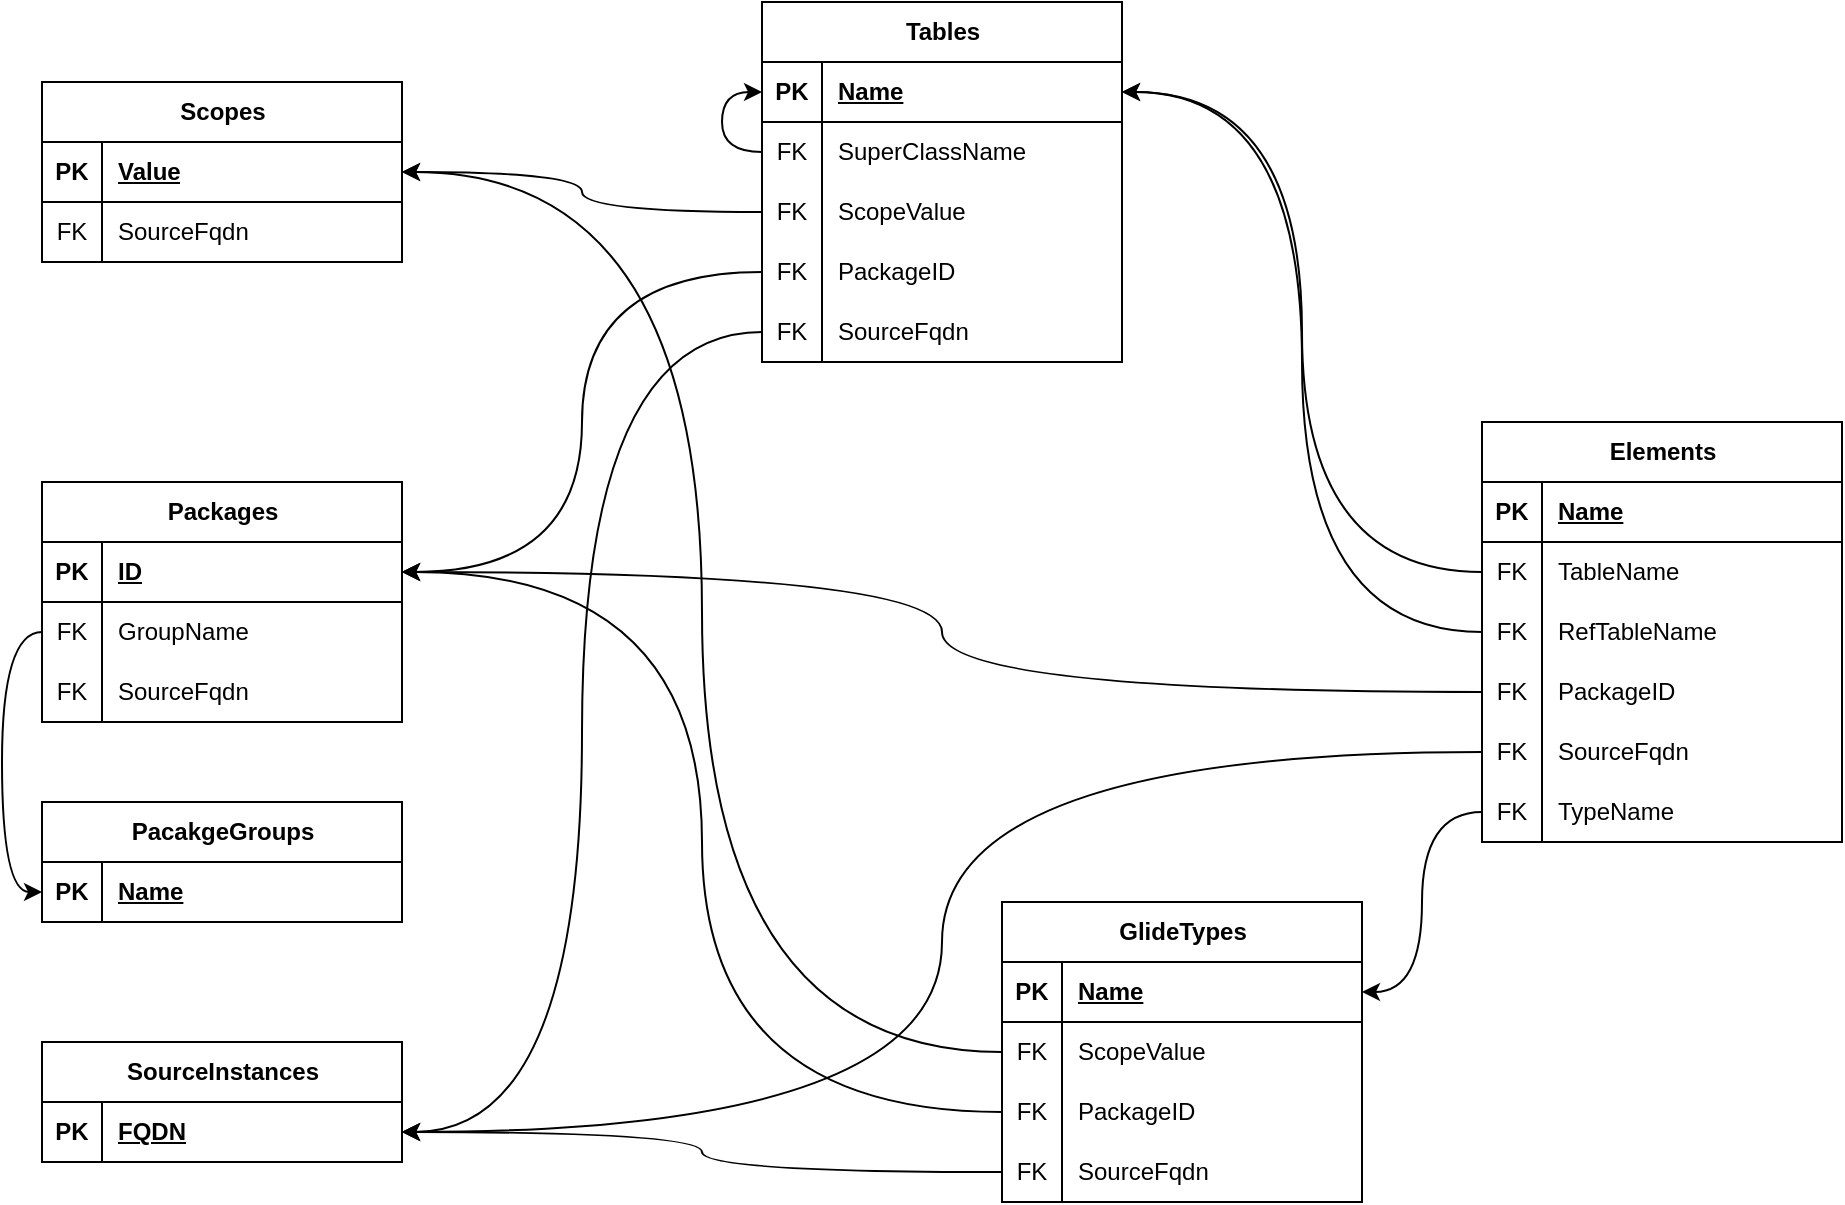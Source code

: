 <mxfile version="24.2.5" type="device">
  <diagram id="6DE7BRltvaKtpzgCd8H2" name="Page-1">
    <mxGraphModel dx="2074" dy="1106" grid="1" gridSize="10" guides="1" tooltips="1" connect="1" arrows="1" fold="1" page="1" pageScale="1" pageWidth="1920" pageHeight="1200" math="0" shadow="0">
      <root>
        <mxCell id="0" />
        <mxCell id="1" parent="0" />
        <mxCell id="8aQ6w49SQkvJ8aM58BwS-1" value="Elements" style="shape=table;startSize=30;container=1;collapsible=1;childLayout=tableLayout;fixedRows=1;rowLines=0;fontStyle=1;align=center;resizeLast=1;html=1;" parent="1" vertex="1">
          <mxGeometry x="760" y="210" width="180" height="210" as="geometry" />
        </mxCell>
        <mxCell id="8aQ6w49SQkvJ8aM58BwS-2" value="" style="shape=tableRow;horizontal=0;startSize=0;swimlaneHead=0;swimlaneBody=0;fillColor=none;collapsible=0;dropTarget=0;points=[[0,0.5],[1,0.5]];portConstraint=eastwest;top=0;left=0;right=0;bottom=1;" parent="8aQ6w49SQkvJ8aM58BwS-1" vertex="1">
          <mxGeometry y="30" width="180" height="30" as="geometry" />
        </mxCell>
        <mxCell id="8aQ6w49SQkvJ8aM58BwS-3" value="PK" style="shape=partialRectangle;connectable=0;fillColor=none;top=0;left=0;bottom=0;right=0;fontStyle=1;overflow=hidden;whiteSpace=wrap;html=1;" parent="8aQ6w49SQkvJ8aM58BwS-2" vertex="1">
          <mxGeometry width="30" height="30" as="geometry">
            <mxRectangle width="30" height="30" as="alternateBounds" />
          </mxGeometry>
        </mxCell>
        <mxCell id="8aQ6w49SQkvJ8aM58BwS-4" value="Name" style="shape=partialRectangle;connectable=0;fillColor=none;top=0;left=0;bottom=0;right=0;align=left;spacingLeft=6;fontStyle=5;overflow=hidden;whiteSpace=wrap;html=1;" parent="8aQ6w49SQkvJ8aM58BwS-2" vertex="1">
          <mxGeometry x="30" width="150" height="30" as="geometry">
            <mxRectangle width="150" height="30" as="alternateBounds" />
          </mxGeometry>
        </mxCell>
        <mxCell id="8aQ6w49SQkvJ8aM58BwS-5" value="" style="shape=tableRow;horizontal=0;startSize=0;swimlaneHead=0;swimlaneBody=0;fillColor=none;collapsible=0;dropTarget=0;points=[[0,0.5],[1,0.5]];portConstraint=eastwest;top=0;left=0;right=0;bottom=0;" parent="8aQ6w49SQkvJ8aM58BwS-1" vertex="1">
          <mxGeometry y="60" width="180" height="30" as="geometry" />
        </mxCell>
        <mxCell id="8aQ6w49SQkvJ8aM58BwS-6" value="FK" style="shape=partialRectangle;connectable=0;fillColor=none;top=0;left=0;bottom=0;right=0;editable=1;overflow=hidden;whiteSpace=wrap;html=1;" parent="8aQ6w49SQkvJ8aM58BwS-5" vertex="1">
          <mxGeometry width="30" height="30" as="geometry">
            <mxRectangle width="30" height="30" as="alternateBounds" />
          </mxGeometry>
        </mxCell>
        <mxCell id="8aQ6w49SQkvJ8aM58BwS-7" value="TableName" style="shape=partialRectangle;connectable=0;fillColor=none;top=0;left=0;bottom=0;right=0;align=left;spacingLeft=6;overflow=hidden;whiteSpace=wrap;html=1;" parent="8aQ6w49SQkvJ8aM58BwS-5" vertex="1">
          <mxGeometry x="30" width="150" height="30" as="geometry">
            <mxRectangle width="150" height="30" as="alternateBounds" />
          </mxGeometry>
        </mxCell>
        <mxCell id="8aQ6w49SQkvJ8aM58BwS-8" value="" style="shape=tableRow;horizontal=0;startSize=0;swimlaneHead=0;swimlaneBody=0;fillColor=none;collapsible=0;dropTarget=0;points=[[0,0.5],[1,0.5]];portConstraint=eastwest;top=0;left=0;right=0;bottom=0;" parent="8aQ6w49SQkvJ8aM58BwS-1" vertex="1">
          <mxGeometry y="90" width="180" height="30" as="geometry" />
        </mxCell>
        <mxCell id="8aQ6w49SQkvJ8aM58BwS-9" value="FK" style="shape=partialRectangle;connectable=0;fillColor=none;top=0;left=0;bottom=0;right=0;editable=1;overflow=hidden;whiteSpace=wrap;html=1;" parent="8aQ6w49SQkvJ8aM58BwS-8" vertex="1">
          <mxGeometry width="30" height="30" as="geometry">
            <mxRectangle width="30" height="30" as="alternateBounds" />
          </mxGeometry>
        </mxCell>
        <mxCell id="8aQ6w49SQkvJ8aM58BwS-10" value="RefTableName" style="shape=partialRectangle;connectable=0;fillColor=none;top=0;left=0;bottom=0;right=0;align=left;spacingLeft=6;overflow=hidden;whiteSpace=wrap;html=1;" parent="8aQ6w49SQkvJ8aM58BwS-8" vertex="1">
          <mxGeometry x="30" width="150" height="30" as="geometry">
            <mxRectangle width="150" height="30" as="alternateBounds" />
          </mxGeometry>
        </mxCell>
        <mxCell id="8aQ6w49SQkvJ8aM58BwS-11" value="" style="shape=tableRow;horizontal=0;startSize=0;swimlaneHead=0;swimlaneBody=0;fillColor=none;collapsible=0;dropTarget=0;points=[[0,0.5],[1,0.5]];portConstraint=eastwest;top=0;left=0;right=0;bottom=0;" parent="8aQ6w49SQkvJ8aM58BwS-1" vertex="1">
          <mxGeometry y="120" width="180" height="30" as="geometry" />
        </mxCell>
        <mxCell id="8aQ6w49SQkvJ8aM58BwS-12" value="FK" style="shape=partialRectangle;connectable=0;fillColor=none;top=0;left=0;bottom=0;right=0;editable=1;overflow=hidden;whiteSpace=wrap;html=1;" parent="8aQ6w49SQkvJ8aM58BwS-11" vertex="1">
          <mxGeometry width="30" height="30" as="geometry">
            <mxRectangle width="30" height="30" as="alternateBounds" />
          </mxGeometry>
        </mxCell>
        <mxCell id="8aQ6w49SQkvJ8aM58BwS-13" value="PackageID" style="shape=partialRectangle;connectable=0;fillColor=none;top=0;left=0;bottom=0;right=0;align=left;spacingLeft=6;overflow=hidden;whiteSpace=wrap;html=1;" parent="8aQ6w49SQkvJ8aM58BwS-11" vertex="1">
          <mxGeometry x="30" width="150" height="30" as="geometry">
            <mxRectangle width="150" height="30" as="alternateBounds" />
          </mxGeometry>
        </mxCell>
        <mxCell id="8aQ6w49SQkvJ8aM58BwS-92" value="" style="shape=tableRow;horizontal=0;startSize=0;swimlaneHead=0;swimlaneBody=0;fillColor=none;collapsible=0;dropTarget=0;points=[[0,0.5],[1,0.5]];portConstraint=eastwest;top=0;left=0;right=0;bottom=0;" parent="8aQ6w49SQkvJ8aM58BwS-1" vertex="1">
          <mxGeometry y="150" width="180" height="30" as="geometry" />
        </mxCell>
        <mxCell id="8aQ6w49SQkvJ8aM58BwS-93" value="FK" style="shape=partialRectangle;connectable=0;fillColor=none;top=0;left=0;bottom=0;right=0;editable=1;overflow=hidden;whiteSpace=wrap;html=1;" parent="8aQ6w49SQkvJ8aM58BwS-92" vertex="1">
          <mxGeometry width="30" height="30" as="geometry">
            <mxRectangle width="30" height="30" as="alternateBounds" />
          </mxGeometry>
        </mxCell>
        <mxCell id="8aQ6w49SQkvJ8aM58BwS-94" value="SourceFqdn" style="shape=partialRectangle;connectable=0;fillColor=none;top=0;left=0;bottom=0;right=0;align=left;spacingLeft=6;overflow=hidden;whiteSpace=wrap;html=1;" parent="8aQ6w49SQkvJ8aM58BwS-92" vertex="1">
          <mxGeometry x="30" width="150" height="30" as="geometry">
            <mxRectangle width="150" height="30" as="alternateBounds" />
          </mxGeometry>
        </mxCell>
        <mxCell id="8aQ6w49SQkvJ8aM58BwS-95" value="" style="shape=tableRow;horizontal=0;startSize=0;swimlaneHead=0;swimlaneBody=0;fillColor=none;collapsible=0;dropTarget=0;points=[[0,0.5],[1,0.5]];portConstraint=eastwest;top=0;left=0;right=0;bottom=0;" parent="8aQ6w49SQkvJ8aM58BwS-1" vertex="1">
          <mxGeometry y="180" width="180" height="30" as="geometry" />
        </mxCell>
        <mxCell id="8aQ6w49SQkvJ8aM58BwS-96" value="FK" style="shape=partialRectangle;connectable=0;fillColor=none;top=0;left=0;bottom=0;right=0;editable=1;overflow=hidden;whiteSpace=wrap;html=1;" parent="8aQ6w49SQkvJ8aM58BwS-95" vertex="1">
          <mxGeometry width="30" height="30" as="geometry">
            <mxRectangle width="30" height="30" as="alternateBounds" />
          </mxGeometry>
        </mxCell>
        <mxCell id="8aQ6w49SQkvJ8aM58BwS-97" value="TypeName" style="shape=partialRectangle;connectable=0;fillColor=none;top=0;left=0;bottom=0;right=0;align=left;spacingLeft=6;overflow=hidden;whiteSpace=wrap;html=1;" parent="8aQ6w49SQkvJ8aM58BwS-95" vertex="1">
          <mxGeometry x="30" width="150" height="30" as="geometry">
            <mxRectangle width="150" height="30" as="alternateBounds" />
          </mxGeometry>
        </mxCell>
        <mxCell id="8aQ6w49SQkvJ8aM58BwS-119" style="edgeStyle=orthogonalEdgeStyle;rounded=0;orthogonalLoop=1;jettySize=auto;html=1;curved=1;" parent="1" source="8aQ6w49SQkvJ8aM58BwS-83" target="8aQ6w49SQkvJ8aM58BwS-80" edge="1">
          <mxGeometry relative="1" as="geometry" />
        </mxCell>
        <mxCell id="8aQ6w49SQkvJ8aM58BwS-14" value="GlideTypes" style="shape=table;startSize=30;container=1;collapsible=1;childLayout=tableLayout;fixedRows=1;rowLines=0;fontStyle=1;align=center;resizeLast=1;html=1;" parent="1" vertex="1">
          <mxGeometry x="520" y="450" width="180" height="150" as="geometry" />
        </mxCell>
        <mxCell id="8aQ6w49SQkvJ8aM58BwS-15" value="" style="shape=tableRow;horizontal=0;startSize=0;swimlaneHead=0;swimlaneBody=0;fillColor=none;collapsible=0;dropTarget=0;points=[[0,0.5],[1,0.5]];portConstraint=eastwest;top=0;left=0;right=0;bottom=1;" parent="8aQ6w49SQkvJ8aM58BwS-14" vertex="1">
          <mxGeometry y="30" width="180" height="30" as="geometry" />
        </mxCell>
        <mxCell id="8aQ6w49SQkvJ8aM58BwS-16" value="PK" style="shape=partialRectangle;connectable=0;fillColor=none;top=0;left=0;bottom=0;right=0;fontStyle=1;overflow=hidden;whiteSpace=wrap;html=1;" parent="8aQ6w49SQkvJ8aM58BwS-15" vertex="1">
          <mxGeometry width="30" height="30" as="geometry">
            <mxRectangle width="30" height="30" as="alternateBounds" />
          </mxGeometry>
        </mxCell>
        <mxCell id="8aQ6w49SQkvJ8aM58BwS-17" value="Name" style="shape=partialRectangle;connectable=0;fillColor=none;top=0;left=0;bottom=0;right=0;align=left;spacingLeft=6;fontStyle=5;overflow=hidden;whiteSpace=wrap;html=1;" parent="8aQ6w49SQkvJ8aM58BwS-15" vertex="1">
          <mxGeometry x="30" width="150" height="30" as="geometry">
            <mxRectangle width="150" height="30" as="alternateBounds" />
          </mxGeometry>
        </mxCell>
        <mxCell id="8aQ6w49SQkvJ8aM58BwS-18" value="" style="shape=tableRow;horizontal=0;startSize=0;swimlaneHead=0;swimlaneBody=0;fillColor=none;collapsible=0;dropTarget=0;points=[[0,0.5],[1,0.5]];portConstraint=eastwest;top=0;left=0;right=0;bottom=0;" parent="8aQ6w49SQkvJ8aM58BwS-14" vertex="1">
          <mxGeometry y="60" width="180" height="30" as="geometry" />
        </mxCell>
        <mxCell id="8aQ6w49SQkvJ8aM58BwS-19" value="FK" style="shape=partialRectangle;connectable=0;fillColor=none;top=0;left=0;bottom=0;right=0;editable=1;overflow=hidden;whiteSpace=wrap;html=1;" parent="8aQ6w49SQkvJ8aM58BwS-18" vertex="1">
          <mxGeometry width="30" height="30" as="geometry">
            <mxRectangle width="30" height="30" as="alternateBounds" />
          </mxGeometry>
        </mxCell>
        <mxCell id="8aQ6w49SQkvJ8aM58BwS-20" value="ScopeValue" style="shape=partialRectangle;connectable=0;fillColor=none;top=0;left=0;bottom=0;right=0;align=left;spacingLeft=6;overflow=hidden;whiteSpace=wrap;html=1;" parent="8aQ6w49SQkvJ8aM58BwS-18" vertex="1">
          <mxGeometry x="30" width="150" height="30" as="geometry">
            <mxRectangle width="150" height="30" as="alternateBounds" />
          </mxGeometry>
        </mxCell>
        <mxCell id="8aQ6w49SQkvJ8aM58BwS-21" value="" style="shape=tableRow;horizontal=0;startSize=0;swimlaneHead=0;swimlaneBody=0;fillColor=none;collapsible=0;dropTarget=0;points=[[0,0.5],[1,0.5]];portConstraint=eastwest;top=0;left=0;right=0;bottom=0;" parent="8aQ6w49SQkvJ8aM58BwS-14" vertex="1">
          <mxGeometry y="90" width="180" height="30" as="geometry" />
        </mxCell>
        <mxCell id="8aQ6w49SQkvJ8aM58BwS-22" value="FK" style="shape=partialRectangle;connectable=0;fillColor=none;top=0;left=0;bottom=0;right=0;editable=1;overflow=hidden;whiteSpace=wrap;html=1;" parent="8aQ6w49SQkvJ8aM58BwS-21" vertex="1">
          <mxGeometry width="30" height="30" as="geometry">
            <mxRectangle width="30" height="30" as="alternateBounds" />
          </mxGeometry>
        </mxCell>
        <mxCell id="8aQ6w49SQkvJ8aM58BwS-23" value="PackageID" style="shape=partialRectangle;connectable=0;fillColor=none;top=0;left=0;bottom=0;right=0;align=left;spacingLeft=6;overflow=hidden;whiteSpace=wrap;html=1;" parent="8aQ6w49SQkvJ8aM58BwS-21" vertex="1">
          <mxGeometry x="30" width="150" height="30" as="geometry">
            <mxRectangle width="150" height="30" as="alternateBounds" />
          </mxGeometry>
        </mxCell>
        <mxCell id="8aQ6w49SQkvJ8aM58BwS-24" value="" style="shape=tableRow;horizontal=0;startSize=0;swimlaneHead=0;swimlaneBody=0;fillColor=none;collapsible=0;dropTarget=0;points=[[0,0.5],[1,0.5]];portConstraint=eastwest;top=0;left=0;right=0;bottom=0;" parent="8aQ6w49SQkvJ8aM58BwS-14" vertex="1">
          <mxGeometry y="120" width="180" height="30" as="geometry" />
        </mxCell>
        <mxCell id="8aQ6w49SQkvJ8aM58BwS-25" value="FK" style="shape=partialRectangle;connectable=0;fillColor=none;top=0;left=0;bottom=0;right=0;editable=1;overflow=hidden;whiteSpace=wrap;html=1;" parent="8aQ6w49SQkvJ8aM58BwS-24" vertex="1">
          <mxGeometry width="30" height="30" as="geometry">
            <mxRectangle width="30" height="30" as="alternateBounds" />
          </mxGeometry>
        </mxCell>
        <mxCell id="8aQ6w49SQkvJ8aM58BwS-26" value="SourceFqdn" style="shape=partialRectangle;connectable=0;fillColor=none;top=0;left=0;bottom=0;right=0;align=left;spacingLeft=6;overflow=hidden;whiteSpace=wrap;html=1;" parent="8aQ6w49SQkvJ8aM58BwS-24" vertex="1">
          <mxGeometry x="30" width="150" height="30" as="geometry">
            <mxRectangle width="150" height="30" as="alternateBounds" />
          </mxGeometry>
        </mxCell>
        <mxCell id="8aQ6w49SQkvJ8aM58BwS-27" value="PacakgeGroups" style="shape=table;startSize=30;container=1;collapsible=1;childLayout=tableLayout;fixedRows=1;rowLines=0;fontStyle=1;align=center;resizeLast=1;html=1;" parent="1" vertex="1">
          <mxGeometry x="40" y="400" width="180" height="60" as="geometry" />
        </mxCell>
        <mxCell id="8aQ6w49SQkvJ8aM58BwS-28" value="" style="shape=tableRow;horizontal=0;startSize=0;swimlaneHead=0;swimlaneBody=0;fillColor=none;collapsible=0;dropTarget=0;points=[[0,0.5],[1,0.5]];portConstraint=eastwest;top=0;left=0;right=0;bottom=1;" parent="8aQ6w49SQkvJ8aM58BwS-27" vertex="1">
          <mxGeometry y="30" width="180" height="30" as="geometry" />
        </mxCell>
        <mxCell id="8aQ6w49SQkvJ8aM58BwS-29" value="PK" style="shape=partialRectangle;connectable=0;fillColor=none;top=0;left=0;bottom=0;right=0;fontStyle=1;overflow=hidden;whiteSpace=wrap;html=1;" parent="8aQ6w49SQkvJ8aM58BwS-28" vertex="1">
          <mxGeometry width="30" height="30" as="geometry">
            <mxRectangle width="30" height="30" as="alternateBounds" />
          </mxGeometry>
        </mxCell>
        <mxCell id="8aQ6w49SQkvJ8aM58BwS-30" value="Name" style="shape=partialRectangle;connectable=0;fillColor=none;top=0;left=0;bottom=0;right=0;align=left;spacingLeft=6;fontStyle=5;overflow=hidden;whiteSpace=wrap;html=1;" parent="8aQ6w49SQkvJ8aM58BwS-28" vertex="1">
          <mxGeometry x="30" width="150" height="30" as="geometry">
            <mxRectangle width="150" height="30" as="alternateBounds" />
          </mxGeometry>
        </mxCell>
        <mxCell id="8aQ6w49SQkvJ8aM58BwS-40" value="Packages" style="shape=table;startSize=30;container=1;collapsible=1;childLayout=tableLayout;fixedRows=1;rowLines=0;fontStyle=1;align=center;resizeLast=1;html=1;" parent="1" vertex="1">
          <mxGeometry x="40" y="240" width="180" height="120" as="geometry" />
        </mxCell>
        <mxCell id="8aQ6w49SQkvJ8aM58BwS-41" value="" style="shape=tableRow;horizontal=0;startSize=0;swimlaneHead=0;swimlaneBody=0;fillColor=none;collapsible=0;dropTarget=0;points=[[0,0.5],[1,0.5]];portConstraint=eastwest;top=0;left=0;right=0;bottom=1;" parent="8aQ6w49SQkvJ8aM58BwS-40" vertex="1">
          <mxGeometry y="30" width="180" height="30" as="geometry" />
        </mxCell>
        <mxCell id="8aQ6w49SQkvJ8aM58BwS-42" value="PK" style="shape=partialRectangle;connectable=0;fillColor=none;top=0;left=0;bottom=0;right=0;fontStyle=1;overflow=hidden;whiteSpace=wrap;html=1;" parent="8aQ6w49SQkvJ8aM58BwS-41" vertex="1">
          <mxGeometry width="30" height="30" as="geometry">
            <mxRectangle width="30" height="30" as="alternateBounds" />
          </mxGeometry>
        </mxCell>
        <mxCell id="8aQ6w49SQkvJ8aM58BwS-43" value="ID" style="shape=partialRectangle;connectable=0;fillColor=none;top=0;left=0;bottom=0;right=0;align=left;spacingLeft=6;fontStyle=5;overflow=hidden;whiteSpace=wrap;html=1;" parent="8aQ6w49SQkvJ8aM58BwS-41" vertex="1">
          <mxGeometry x="30" width="150" height="30" as="geometry">
            <mxRectangle width="150" height="30" as="alternateBounds" />
          </mxGeometry>
        </mxCell>
        <mxCell id="8aQ6w49SQkvJ8aM58BwS-44" value="" style="shape=tableRow;horizontal=0;startSize=0;swimlaneHead=0;swimlaneBody=0;fillColor=none;collapsible=0;dropTarget=0;points=[[0,0.5],[1,0.5]];portConstraint=eastwest;top=0;left=0;right=0;bottom=0;" parent="8aQ6w49SQkvJ8aM58BwS-40" vertex="1">
          <mxGeometry y="60" width="180" height="30" as="geometry" />
        </mxCell>
        <mxCell id="8aQ6w49SQkvJ8aM58BwS-45" value="FK" style="shape=partialRectangle;connectable=0;fillColor=none;top=0;left=0;bottom=0;right=0;editable=1;overflow=hidden;whiteSpace=wrap;html=1;" parent="8aQ6w49SQkvJ8aM58BwS-44" vertex="1">
          <mxGeometry width="30" height="30" as="geometry">
            <mxRectangle width="30" height="30" as="alternateBounds" />
          </mxGeometry>
        </mxCell>
        <mxCell id="8aQ6w49SQkvJ8aM58BwS-46" value="GroupName" style="shape=partialRectangle;connectable=0;fillColor=none;top=0;left=0;bottom=0;right=0;align=left;spacingLeft=6;overflow=hidden;whiteSpace=wrap;html=1;" parent="8aQ6w49SQkvJ8aM58BwS-44" vertex="1">
          <mxGeometry x="30" width="150" height="30" as="geometry">
            <mxRectangle width="150" height="30" as="alternateBounds" />
          </mxGeometry>
        </mxCell>
        <mxCell id="8aQ6w49SQkvJ8aM58BwS-47" value="" style="shape=tableRow;horizontal=0;startSize=0;swimlaneHead=0;swimlaneBody=0;fillColor=none;collapsible=0;dropTarget=0;points=[[0,0.5],[1,0.5]];portConstraint=eastwest;top=0;left=0;right=0;bottom=0;" parent="8aQ6w49SQkvJ8aM58BwS-40" vertex="1">
          <mxGeometry y="90" width="180" height="30" as="geometry" />
        </mxCell>
        <mxCell id="8aQ6w49SQkvJ8aM58BwS-48" value="FK" style="shape=partialRectangle;connectable=0;fillColor=none;top=0;left=0;bottom=0;right=0;editable=1;overflow=hidden;whiteSpace=wrap;html=1;" parent="8aQ6w49SQkvJ8aM58BwS-47" vertex="1">
          <mxGeometry width="30" height="30" as="geometry">
            <mxRectangle width="30" height="30" as="alternateBounds" />
          </mxGeometry>
        </mxCell>
        <mxCell id="8aQ6w49SQkvJ8aM58BwS-49" value="SourceFqdn" style="shape=partialRectangle;connectable=0;fillColor=none;top=0;left=0;bottom=0;right=0;align=left;spacingLeft=6;overflow=hidden;whiteSpace=wrap;html=1;" parent="8aQ6w49SQkvJ8aM58BwS-47" vertex="1">
          <mxGeometry x="30" width="150" height="30" as="geometry">
            <mxRectangle width="150" height="30" as="alternateBounds" />
          </mxGeometry>
        </mxCell>
        <mxCell id="8aQ6w49SQkvJ8aM58BwS-53" value="Scopes" style="shape=table;startSize=30;container=1;collapsible=1;childLayout=tableLayout;fixedRows=1;rowLines=0;fontStyle=1;align=center;resizeLast=1;html=1;" parent="1" vertex="1">
          <mxGeometry x="40" y="40" width="180" height="90" as="geometry" />
        </mxCell>
        <mxCell id="8aQ6w49SQkvJ8aM58BwS-54" value="" style="shape=tableRow;horizontal=0;startSize=0;swimlaneHead=0;swimlaneBody=0;fillColor=none;collapsible=0;dropTarget=0;points=[[0,0.5],[1,0.5]];portConstraint=eastwest;top=0;left=0;right=0;bottom=1;" parent="8aQ6w49SQkvJ8aM58BwS-53" vertex="1">
          <mxGeometry y="30" width="180" height="30" as="geometry" />
        </mxCell>
        <mxCell id="8aQ6w49SQkvJ8aM58BwS-55" value="PK" style="shape=partialRectangle;connectable=0;fillColor=none;top=0;left=0;bottom=0;right=0;fontStyle=1;overflow=hidden;whiteSpace=wrap;html=1;" parent="8aQ6w49SQkvJ8aM58BwS-54" vertex="1">
          <mxGeometry width="30" height="30" as="geometry">
            <mxRectangle width="30" height="30" as="alternateBounds" />
          </mxGeometry>
        </mxCell>
        <mxCell id="8aQ6w49SQkvJ8aM58BwS-56" value="Value" style="shape=partialRectangle;connectable=0;fillColor=none;top=0;left=0;bottom=0;right=0;align=left;spacingLeft=6;fontStyle=5;overflow=hidden;whiteSpace=wrap;html=1;" parent="8aQ6w49SQkvJ8aM58BwS-54" vertex="1">
          <mxGeometry x="30" width="150" height="30" as="geometry">
            <mxRectangle width="150" height="30" as="alternateBounds" />
          </mxGeometry>
        </mxCell>
        <mxCell id="8aQ6w49SQkvJ8aM58BwS-57" value="" style="shape=tableRow;horizontal=0;startSize=0;swimlaneHead=0;swimlaneBody=0;fillColor=none;collapsible=0;dropTarget=0;points=[[0,0.5],[1,0.5]];portConstraint=eastwest;top=0;left=0;right=0;bottom=0;" parent="8aQ6w49SQkvJ8aM58BwS-53" vertex="1">
          <mxGeometry y="60" width="180" height="30" as="geometry" />
        </mxCell>
        <mxCell id="8aQ6w49SQkvJ8aM58BwS-58" value="FK" style="shape=partialRectangle;connectable=0;fillColor=none;top=0;left=0;bottom=0;right=0;editable=1;overflow=hidden;whiteSpace=wrap;html=1;" parent="8aQ6w49SQkvJ8aM58BwS-57" vertex="1">
          <mxGeometry width="30" height="30" as="geometry">
            <mxRectangle width="30" height="30" as="alternateBounds" />
          </mxGeometry>
        </mxCell>
        <mxCell id="8aQ6w49SQkvJ8aM58BwS-59" value="SourceFqdn" style="shape=partialRectangle;connectable=0;fillColor=none;top=0;left=0;bottom=0;right=0;align=left;spacingLeft=6;overflow=hidden;whiteSpace=wrap;html=1;" parent="8aQ6w49SQkvJ8aM58BwS-57" vertex="1">
          <mxGeometry x="30" width="150" height="30" as="geometry">
            <mxRectangle width="150" height="30" as="alternateBounds" />
          </mxGeometry>
        </mxCell>
        <mxCell id="8aQ6w49SQkvJ8aM58BwS-66" value="SourceInstances" style="shape=table;startSize=30;container=1;collapsible=1;childLayout=tableLayout;fixedRows=1;rowLines=0;fontStyle=1;align=center;resizeLast=1;html=1;" parent="1" vertex="1">
          <mxGeometry x="40" y="520" width="180" height="60" as="geometry" />
        </mxCell>
        <mxCell id="8aQ6w49SQkvJ8aM58BwS-67" value="" style="shape=tableRow;horizontal=0;startSize=0;swimlaneHead=0;swimlaneBody=0;fillColor=none;collapsible=0;dropTarget=0;points=[[0,0.5],[1,0.5]];portConstraint=eastwest;top=0;left=0;right=0;bottom=1;" parent="8aQ6w49SQkvJ8aM58BwS-66" vertex="1">
          <mxGeometry y="30" width="180" height="30" as="geometry" />
        </mxCell>
        <mxCell id="8aQ6w49SQkvJ8aM58BwS-68" value="PK" style="shape=partialRectangle;connectable=0;fillColor=none;top=0;left=0;bottom=0;right=0;fontStyle=1;overflow=hidden;whiteSpace=wrap;html=1;" parent="8aQ6w49SQkvJ8aM58BwS-67" vertex="1">
          <mxGeometry width="30" height="30" as="geometry">
            <mxRectangle width="30" height="30" as="alternateBounds" />
          </mxGeometry>
        </mxCell>
        <mxCell id="8aQ6w49SQkvJ8aM58BwS-69" value="FQDN" style="shape=partialRectangle;connectable=0;fillColor=none;top=0;left=0;bottom=0;right=0;align=left;spacingLeft=6;fontStyle=5;overflow=hidden;whiteSpace=wrap;html=1;" parent="8aQ6w49SQkvJ8aM58BwS-67" vertex="1">
          <mxGeometry x="30" width="150" height="30" as="geometry">
            <mxRectangle width="150" height="30" as="alternateBounds" />
          </mxGeometry>
        </mxCell>
        <mxCell id="8aQ6w49SQkvJ8aM58BwS-79" value="Tables" style="shape=table;startSize=30;container=1;collapsible=1;childLayout=tableLayout;fixedRows=1;rowLines=0;fontStyle=1;align=center;resizeLast=1;html=1;" parent="1" vertex="1">
          <mxGeometry x="400" width="180" height="180" as="geometry" />
        </mxCell>
        <mxCell id="8aQ6w49SQkvJ8aM58BwS-80" value="" style="shape=tableRow;horizontal=0;startSize=0;swimlaneHead=0;swimlaneBody=0;fillColor=none;collapsible=0;dropTarget=0;points=[[0,0.5],[1,0.5]];portConstraint=eastwest;top=0;left=0;right=0;bottom=1;" parent="8aQ6w49SQkvJ8aM58BwS-79" vertex="1">
          <mxGeometry y="30" width="180" height="30" as="geometry" />
        </mxCell>
        <mxCell id="8aQ6w49SQkvJ8aM58BwS-81" value="PK" style="shape=partialRectangle;connectable=0;fillColor=none;top=0;left=0;bottom=0;right=0;fontStyle=1;overflow=hidden;whiteSpace=wrap;html=1;" parent="8aQ6w49SQkvJ8aM58BwS-80" vertex="1">
          <mxGeometry width="30" height="30" as="geometry">
            <mxRectangle width="30" height="30" as="alternateBounds" />
          </mxGeometry>
        </mxCell>
        <mxCell id="8aQ6w49SQkvJ8aM58BwS-82" value="Name" style="shape=partialRectangle;connectable=0;fillColor=none;top=0;left=0;bottom=0;right=0;align=left;spacingLeft=6;fontStyle=5;overflow=hidden;whiteSpace=wrap;html=1;" parent="8aQ6w49SQkvJ8aM58BwS-80" vertex="1">
          <mxGeometry x="30" width="150" height="30" as="geometry">
            <mxRectangle width="150" height="30" as="alternateBounds" />
          </mxGeometry>
        </mxCell>
        <mxCell id="8aQ6w49SQkvJ8aM58BwS-83" value="" style="shape=tableRow;horizontal=0;startSize=0;swimlaneHead=0;swimlaneBody=0;fillColor=none;collapsible=0;dropTarget=0;points=[[0,0.5],[1,0.5]];portConstraint=eastwest;top=0;left=0;right=0;bottom=0;" parent="8aQ6w49SQkvJ8aM58BwS-79" vertex="1">
          <mxGeometry y="60" width="180" height="30" as="geometry" />
        </mxCell>
        <mxCell id="8aQ6w49SQkvJ8aM58BwS-84" value="FK" style="shape=partialRectangle;connectable=0;fillColor=none;top=0;left=0;bottom=0;right=0;editable=1;overflow=hidden;whiteSpace=wrap;html=1;" parent="8aQ6w49SQkvJ8aM58BwS-83" vertex="1">
          <mxGeometry width="30" height="30" as="geometry">
            <mxRectangle width="30" height="30" as="alternateBounds" />
          </mxGeometry>
        </mxCell>
        <mxCell id="8aQ6w49SQkvJ8aM58BwS-85" value="SuperClassName" style="shape=partialRectangle;connectable=0;fillColor=none;top=0;left=0;bottom=0;right=0;align=left;spacingLeft=6;overflow=hidden;whiteSpace=wrap;html=1;" parent="8aQ6w49SQkvJ8aM58BwS-83" vertex="1">
          <mxGeometry x="30" width="150" height="30" as="geometry">
            <mxRectangle width="150" height="30" as="alternateBounds" />
          </mxGeometry>
        </mxCell>
        <mxCell id="8aQ6w49SQkvJ8aM58BwS-86" value="" style="shape=tableRow;horizontal=0;startSize=0;swimlaneHead=0;swimlaneBody=0;fillColor=none;collapsible=0;dropTarget=0;points=[[0,0.5],[1,0.5]];portConstraint=eastwest;top=0;left=0;right=0;bottom=0;" parent="8aQ6w49SQkvJ8aM58BwS-79" vertex="1">
          <mxGeometry y="90" width="180" height="30" as="geometry" />
        </mxCell>
        <mxCell id="8aQ6w49SQkvJ8aM58BwS-87" value="FK" style="shape=partialRectangle;connectable=0;fillColor=none;top=0;left=0;bottom=0;right=0;editable=1;overflow=hidden;whiteSpace=wrap;html=1;" parent="8aQ6w49SQkvJ8aM58BwS-86" vertex="1">
          <mxGeometry width="30" height="30" as="geometry">
            <mxRectangle width="30" height="30" as="alternateBounds" />
          </mxGeometry>
        </mxCell>
        <mxCell id="8aQ6w49SQkvJ8aM58BwS-88" value="ScopeValue" style="shape=partialRectangle;connectable=0;fillColor=none;top=0;left=0;bottom=0;right=0;align=left;spacingLeft=6;overflow=hidden;whiteSpace=wrap;html=1;" parent="8aQ6w49SQkvJ8aM58BwS-86" vertex="1">
          <mxGeometry x="30" width="150" height="30" as="geometry">
            <mxRectangle width="150" height="30" as="alternateBounds" />
          </mxGeometry>
        </mxCell>
        <mxCell id="8aQ6w49SQkvJ8aM58BwS-89" value="" style="shape=tableRow;horizontal=0;startSize=0;swimlaneHead=0;swimlaneBody=0;fillColor=none;collapsible=0;dropTarget=0;points=[[0,0.5],[1,0.5]];portConstraint=eastwest;top=0;left=0;right=0;bottom=0;" parent="8aQ6w49SQkvJ8aM58BwS-79" vertex="1">
          <mxGeometry y="120" width="180" height="30" as="geometry" />
        </mxCell>
        <mxCell id="8aQ6w49SQkvJ8aM58BwS-90" value="FK" style="shape=partialRectangle;connectable=0;fillColor=none;top=0;left=0;bottom=0;right=0;editable=1;overflow=hidden;whiteSpace=wrap;html=1;" parent="8aQ6w49SQkvJ8aM58BwS-89" vertex="1">
          <mxGeometry width="30" height="30" as="geometry">
            <mxRectangle width="30" height="30" as="alternateBounds" />
          </mxGeometry>
        </mxCell>
        <mxCell id="8aQ6w49SQkvJ8aM58BwS-91" value="PackageID" style="shape=partialRectangle;connectable=0;fillColor=none;top=0;left=0;bottom=0;right=0;align=left;spacingLeft=6;overflow=hidden;whiteSpace=wrap;html=1;" parent="8aQ6w49SQkvJ8aM58BwS-89" vertex="1">
          <mxGeometry x="30" width="150" height="30" as="geometry">
            <mxRectangle width="150" height="30" as="alternateBounds" />
          </mxGeometry>
        </mxCell>
        <mxCell id="8aQ6w49SQkvJ8aM58BwS-98" value="" style="shape=tableRow;horizontal=0;startSize=0;swimlaneHead=0;swimlaneBody=0;fillColor=none;collapsible=0;dropTarget=0;points=[[0,0.5],[1,0.5]];portConstraint=eastwest;top=0;left=0;right=0;bottom=0;" parent="8aQ6w49SQkvJ8aM58BwS-79" vertex="1">
          <mxGeometry y="150" width="180" height="30" as="geometry" />
        </mxCell>
        <mxCell id="8aQ6w49SQkvJ8aM58BwS-99" value="FK" style="shape=partialRectangle;connectable=0;fillColor=none;top=0;left=0;bottom=0;right=0;editable=1;overflow=hidden;whiteSpace=wrap;html=1;" parent="8aQ6w49SQkvJ8aM58BwS-98" vertex="1">
          <mxGeometry width="30" height="30" as="geometry">
            <mxRectangle width="30" height="30" as="alternateBounds" />
          </mxGeometry>
        </mxCell>
        <mxCell id="8aQ6w49SQkvJ8aM58BwS-100" value="SourceFqdn" style="shape=partialRectangle;connectable=0;fillColor=none;top=0;left=0;bottom=0;right=0;align=left;spacingLeft=6;overflow=hidden;whiteSpace=wrap;html=1;" parent="8aQ6w49SQkvJ8aM58BwS-98" vertex="1">
          <mxGeometry x="30" width="150" height="30" as="geometry">
            <mxRectangle width="150" height="30" as="alternateBounds" />
          </mxGeometry>
        </mxCell>
        <mxCell id="8aQ6w49SQkvJ8aM58BwS-109" style="edgeStyle=orthogonalEdgeStyle;rounded=0;orthogonalLoop=1;jettySize=auto;html=1;curved=1;" parent="1" source="8aQ6w49SQkvJ8aM58BwS-24" target="8aQ6w49SQkvJ8aM58BwS-67" edge="1">
          <mxGeometry relative="1" as="geometry" />
        </mxCell>
        <mxCell id="8aQ6w49SQkvJ8aM58BwS-110" style="edgeStyle=orthogonalEdgeStyle;rounded=0;orthogonalLoop=1;jettySize=auto;html=1;curved=1;entryX=0;entryY=0.5;entryDx=0;entryDy=0;" parent="1" source="8aQ6w49SQkvJ8aM58BwS-44" target="8aQ6w49SQkvJ8aM58BwS-28" edge="1">
          <mxGeometry relative="1" as="geometry" />
        </mxCell>
        <mxCell id="8aQ6w49SQkvJ8aM58BwS-112" style="edgeStyle=orthogonalEdgeStyle;rounded=0;orthogonalLoop=1;jettySize=auto;html=1;curved=1;" parent="1" source="8aQ6w49SQkvJ8aM58BwS-86" target="8aQ6w49SQkvJ8aM58BwS-54" edge="1">
          <mxGeometry relative="1" as="geometry" />
        </mxCell>
        <mxCell id="8aQ6w49SQkvJ8aM58BwS-114" style="edgeStyle=orthogonalEdgeStyle;rounded=0;orthogonalLoop=1;jettySize=auto;html=1;curved=1;" parent="1" source="8aQ6w49SQkvJ8aM58BwS-98" target="8aQ6w49SQkvJ8aM58BwS-67" edge="1">
          <mxGeometry relative="1" as="geometry" />
        </mxCell>
        <mxCell id="8aQ6w49SQkvJ8aM58BwS-116" style="edgeStyle=orthogonalEdgeStyle;rounded=0;orthogonalLoop=1;jettySize=auto;html=1;curved=1;" parent="1" source="8aQ6w49SQkvJ8aM58BwS-11" target="8aQ6w49SQkvJ8aM58BwS-41" edge="1">
          <mxGeometry relative="1" as="geometry" />
        </mxCell>
        <mxCell id="8aQ6w49SQkvJ8aM58BwS-117" style="edgeStyle=orthogonalEdgeStyle;rounded=0;orthogonalLoop=1;jettySize=auto;html=1;curved=1;" parent="1" source="8aQ6w49SQkvJ8aM58BwS-8" target="8aQ6w49SQkvJ8aM58BwS-80" edge="1">
          <mxGeometry relative="1" as="geometry" />
        </mxCell>
        <mxCell id="8aQ6w49SQkvJ8aM58BwS-118" style="edgeStyle=orthogonalEdgeStyle;rounded=0;orthogonalLoop=1;jettySize=auto;html=1;curved=1;" parent="1" source="8aQ6w49SQkvJ8aM58BwS-5" target="8aQ6w49SQkvJ8aM58BwS-80" edge="1">
          <mxGeometry relative="1" as="geometry" />
        </mxCell>
        <mxCell id="8aQ6w49SQkvJ8aM58BwS-122" style="edgeStyle=orthogonalEdgeStyle;rounded=0;orthogonalLoop=1;jettySize=auto;html=1;curved=1;" parent="1" source="8aQ6w49SQkvJ8aM58BwS-89" target="8aQ6w49SQkvJ8aM58BwS-41" edge="1">
          <mxGeometry relative="1" as="geometry" />
        </mxCell>
        <mxCell id="8aQ6w49SQkvJ8aM58BwS-123" style="edgeStyle=orthogonalEdgeStyle;rounded=0;orthogonalLoop=1;jettySize=auto;html=1;curved=1;" parent="1" source="8aQ6w49SQkvJ8aM58BwS-18" target="8aQ6w49SQkvJ8aM58BwS-54" edge="1">
          <mxGeometry relative="1" as="geometry" />
        </mxCell>
        <mxCell id="8aQ6w49SQkvJ8aM58BwS-124" style="edgeStyle=orthogonalEdgeStyle;rounded=0;orthogonalLoop=1;jettySize=auto;html=1;curved=1;" parent="1" source="8aQ6w49SQkvJ8aM58BwS-21" target="8aQ6w49SQkvJ8aM58BwS-41" edge="1">
          <mxGeometry relative="1" as="geometry" />
        </mxCell>
        <mxCell id="8aQ6w49SQkvJ8aM58BwS-125" style="edgeStyle=orthogonalEdgeStyle;rounded=0;orthogonalLoop=1;jettySize=auto;html=1;curved=1;" parent="1" source="8aQ6w49SQkvJ8aM58BwS-95" target="8aQ6w49SQkvJ8aM58BwS-15" edge="1">
          <mxGeometry relative="1" as="geometry" />
        </mxCell>
        <mxCell id="8aQ6w49SQkvJ8aM58BwS-126" style="edgeStyle=orthogonalEdgeStyle;rounded=0;orthogonalLoop=1;jettySize=auto;html=1;curved=1;" parent="1" source="8aQ6w49SQkvJ8aM58BwS-92" target="8aQ6w49SQkvJ8aM58BwS-67" edge="1">
          <mxGeometry relative="1" as="geometry" />
        </mxCell>
      </root>
    </mxGraphModel>
  </diagram>
</mxfile>
